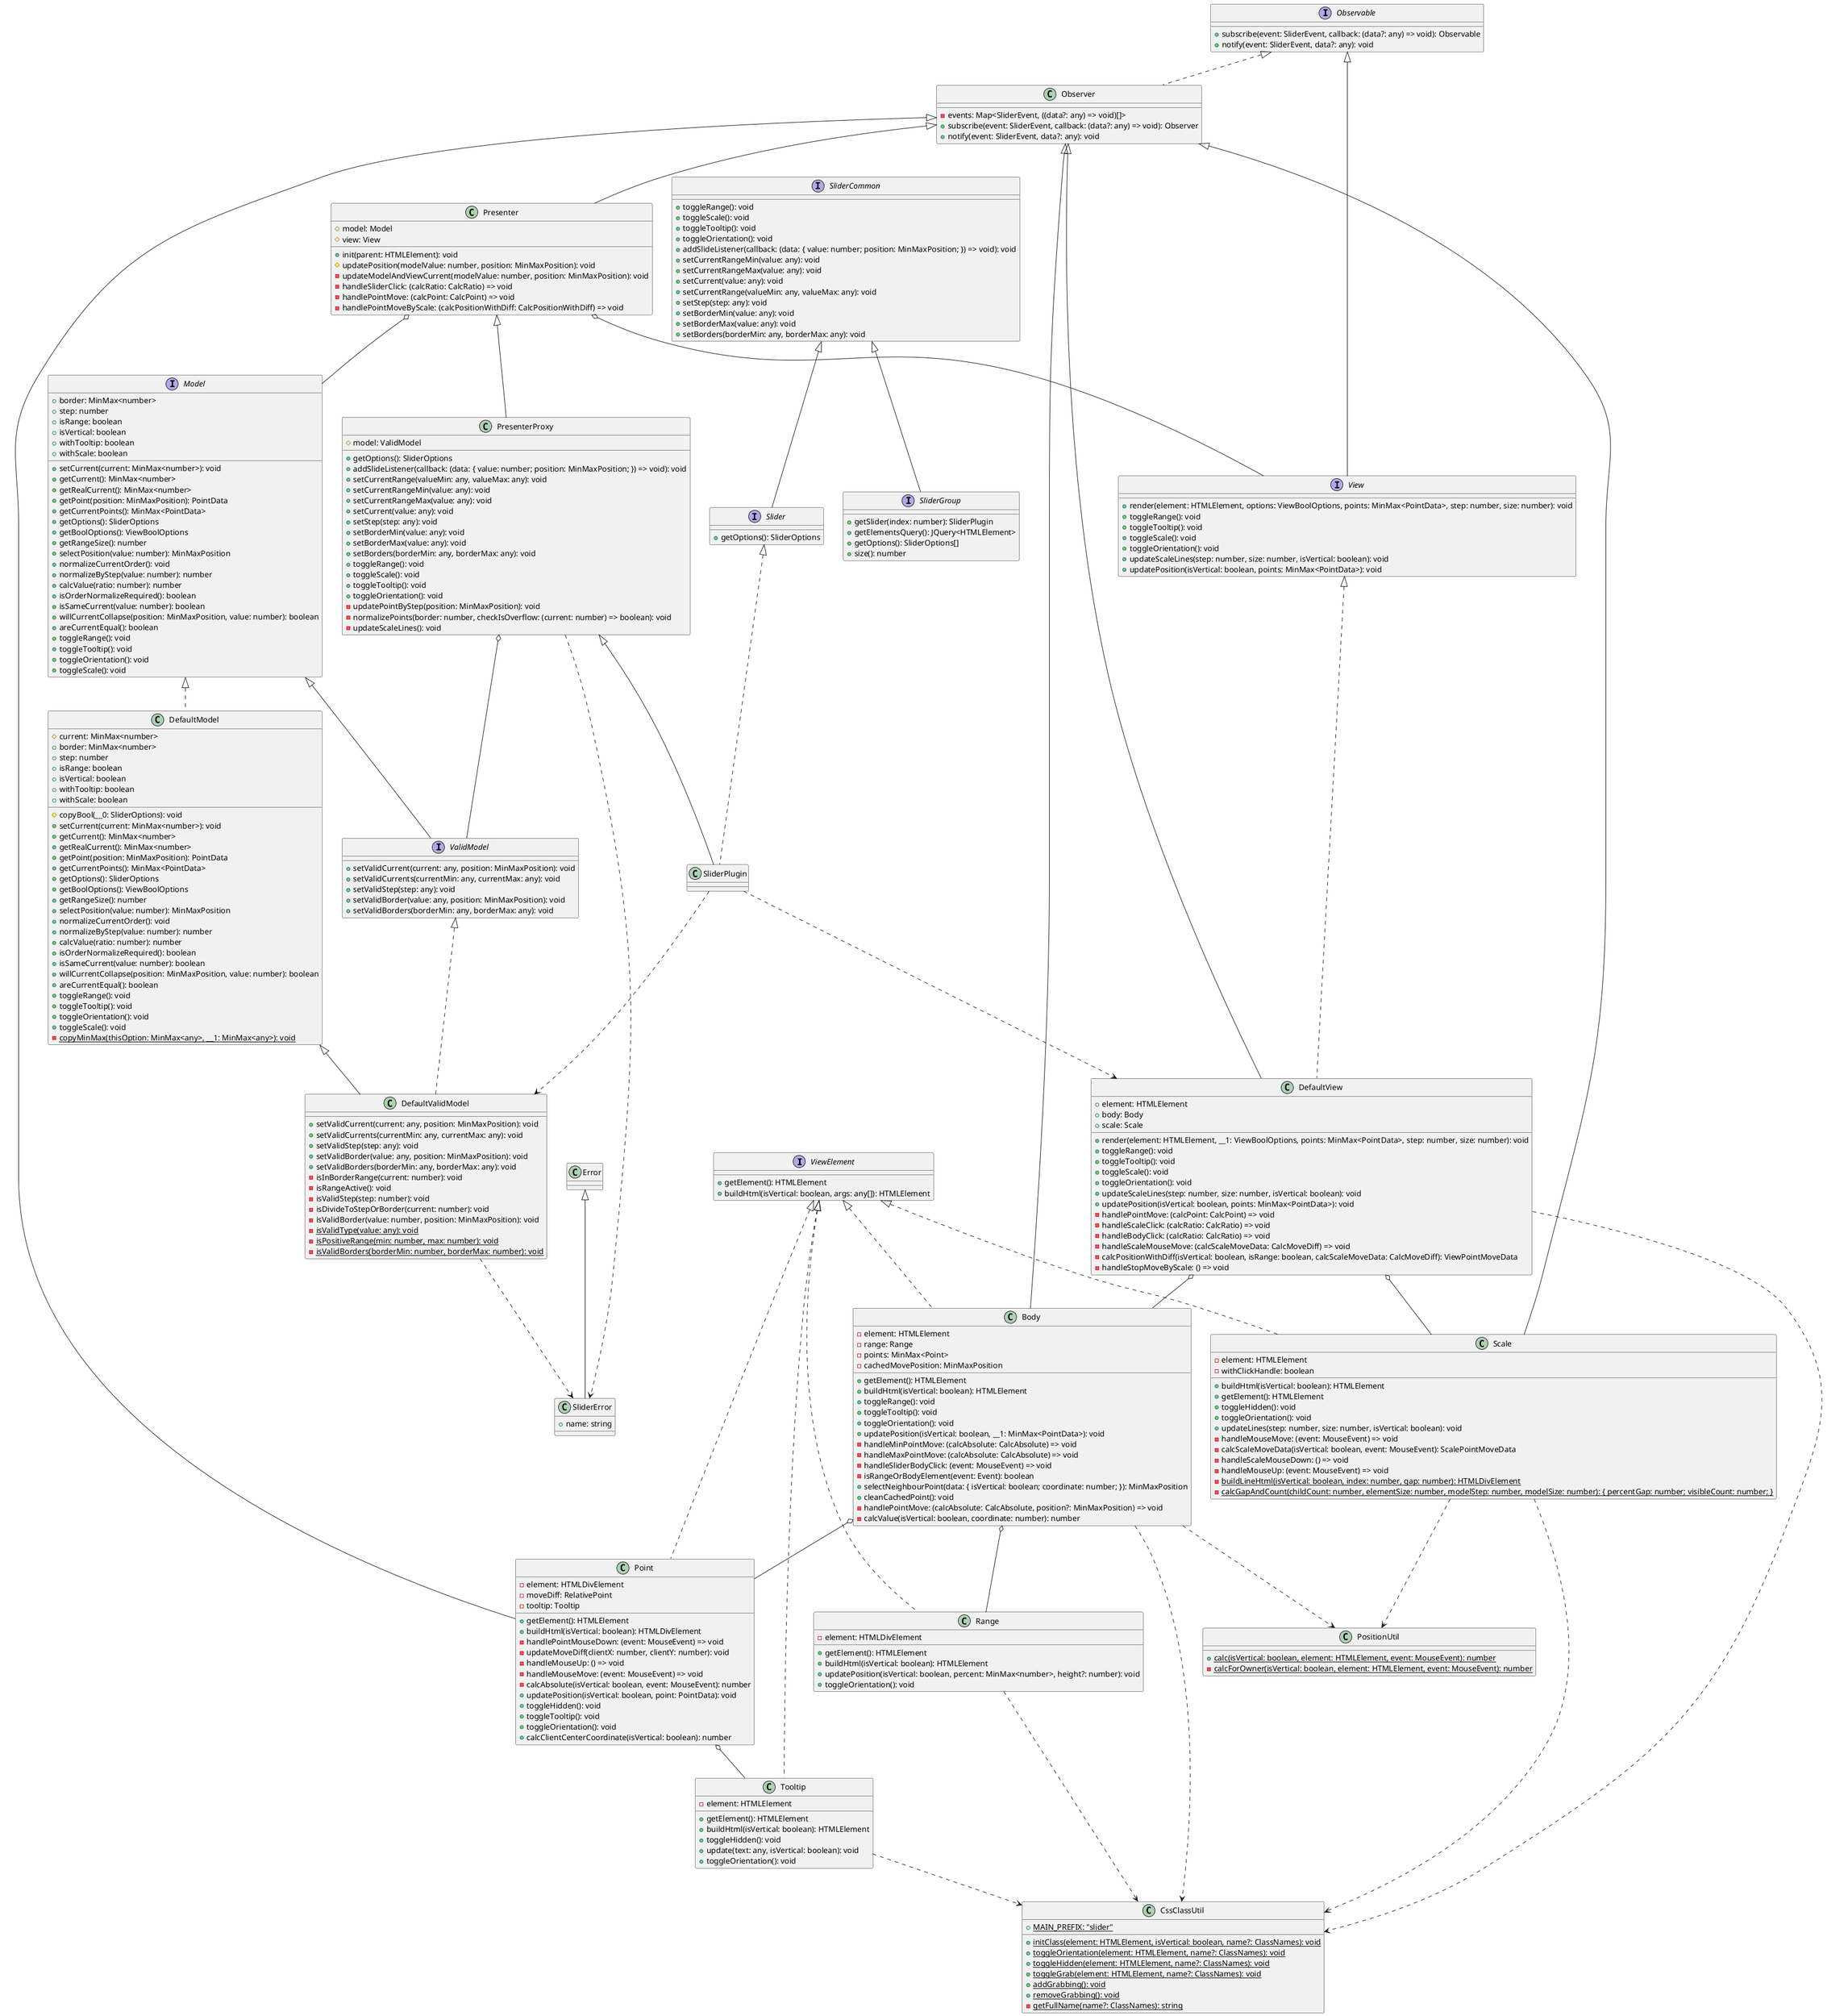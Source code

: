 @startuml
interface ViewElement {
    +getElement(): HTMLElement
    +buildHtml(isVertical: boolean, args: any[]): HTMLElement
}
interface Observable {
    +subscribe(event: SliderEvent, callback: (data?: any) => void): Observable
    +notify(event: SliderEvent, data?: any): void
}
class Observer implements Observable {
    -events: Map<SliderEvent, ((data?: any) => void)[]>
    +subscribe(event: SliderEvent, callback: (data?: any) => void): Observer
    +notify(event: SliderEvent, data?: any): void
}
class CssClassUtil {
    +{static} MAIN_PREFIX: "slider"
    +{static} initClass(element: HTMLElement, isVertical: boolean, name?: ClassNames): void
    +{static} toggleOrientation(element: HTMLElement, name?: ClassNames): void
    +{static} toggleHidden(element: HTMLElement, name?: ClassNames): void
    +{static} toggleGrab(element: HTMLElement, name?: ClassNames): void
    +{static} addGrabbing(): void
    +{static} removeGrabbing(): void
    -{static} getFullName(name?: ClassNames): string
}
class PositionUtil {
    +{static} calc(isVertical: boolean, element: HTMLElement, event: MouseEvent): number
    -{static} calcForOwner(isVertical: boolean, element: HTMLElement, event: MouseEvent): number
}
class Scale extends Observer implements ViewElement {
    -element: HTMLElement
    -withClickHandle: boolean
    +buildHtml(isVertical: boolean): HTMLElement
    +getElement(): HTMLElement
    +toggleHidden(): void
    +toggleOrientation(): void
    +updateLines(step: number, size: number, isVertical: boolean): void
    -handleMouseMove: (event: MouseEvent) => void
    -calcScaleMoveData(isVertical: boolean, event: MouseEvent): ScalePointMoveData
    -handleScaleMouseDown: () => void
    -handleMouseUp: (event: MouseEvent) => void
    -{static} buildLineHtml(isVertical: boolean, index: number, gap: number): HTMLDivElement
    -{static} calcGapAndCount(childCount: number, elementSize: number, modelStep: number, modelSize: number): { percentGap: number; visibleCount: number; }
}
class Tooltip implements ViewElement {
    -element: HTMLElement
    +getElement(): HTMLElement
    +buildHtml(isVertical: boolean): HTMLElement
    +toggleHidden(): void
    +update(text: any, isVertical: boolean): void
    +toggleOrientation(): void
}
class Point extends Observer implements ViewElement {
    -element: HTMLDivElement
    -moveDiff: RelativePoint
    -tooltip: Tooltip
    +getElement(): HTMLElement
    +buildHtml(isVertical: boolean): HTMLDivElement
    -handlePointMouseDown: (event: MouseEvent) => void
    -updateMoveDiff(clientX: number, clientY: number): void
    -handleMouseUp: () => void
    -handleMouseMove: (event: MouseEvent) => void
    -calcAbsolute(isVertical: boolean, event: MouseEvent): number
    +updatePosition(isVertical: boolean, point: PointData): void
    +toggleHidden(): void
    +toggleTooltip(): void
    +toggleOrientation(): void
    +calcClientCenterCoordinate(isVertical: boolean): number
}
class Range implements ViewElement {
    -element: HTMLDivElement
    +getElement(): HTMLElement
    +buildHtml(isVertical: boolean): HTMLElement
    +updatePosition(isVertical: boolean, percent: MinMax<number>, height?: number): void
    +toggleOrientation(): void
}
class Body extends Observer implements ViewElement {
    -element: HTMLElement
    -range: Range
    -points: MinMax<Point>
    -cachedMovePosition: MinMaxPosition
    +getElement(): HTMLElement
    +buildHtml(isVertical: boolean): HTMLElement
    +toggleRange(): void
    +toggleTooltip(): void
    +toggleOrientation(): void
    +updatePosition(isVertical: boolean, __1: MinMax<PointData>): void
    -handleMinPointMove: (calcAbsolute: CalcAbsolute) => void
    -handleMaxPointMove: (calcAbsolute: CalcAbsolute) => void
    -handleSliderBodyClick: (event: MouseEvent) => void
    -isRangeOrBodyElement(event: Event): boolean
    +selectNeighbourPoint(data: { isVertical: boolean; coordinate: number; }): MinMaxPosition
    +cleanCachedPoint(): void
    -handlePointMove: (calcAbsolute: CalcAbsolute, position?: MinMaxPosition) => void
    -calcValue(isVertical: boolean, coordinate: number): number
}
interface View extends Observable {
    +render(element: HTMLElement, options: ViewBoolOptions, points: MinMax<PointData>, step: number, size: number): void
    +toggleRange(): void
    +toggleTooltip(): void
    +toggleScale(): void
    +toggleOrientation(): void
    +updateScaleLines(step: number, size: number, isVertical: boolean): void
    +updatePosition(isVertical: boolean, points: MinMax<PointData>): void
}
class DefaultView extends Observer implements View {
    +element: HTMLElement
    +body: Body
    +scale: Scale
    +render(element: HTMLElement, __1: ViewBoolOptions, points: MinMax<PointData>, step: number, size: number): void
    +toggleRange(): void
    +toggleTooltip(): void
    +toggleScale(): void
    +toggleOrientation(): void
    +updateScaleLines(step: number, size: number, isVertical: boolean): void
    +updatePosition(isVertical: boolean, points: MinMax<PointData>): void
    -handlePointMove: (calcPoint: CalcPoint) => void
    -handleScaleClick: (calcRatio: CalcRatio) => void
    -handleBodyClick: (calcRatio: CalcRatio) => void
    -handleScaleMouseMove: (calcScaleMoveData: CalcMoveDiff) => void
    -calcPositionWithDiff(isVertical: boolean, isRange: boolean, calcScaleMoveData: CalcMoveDiff): ViewPointMoveData
    -handleStopMoveByScale: () => void
}
interface Model {
    +border: MinMax<number>
    +step: number
    +isRange: boolean
    +isVertical: boolean
    +withTooltip: boolean
    +withScale: boolean
    +setCurrent(current: MinMax<number>): void
    +getCurrent(): MinMax<number>
    +getRealCurrent(): MinMax<number>
    +getPoint(position: MinMaxPosition): PointData
    +getCurrentPoints(): MinMax<PointData>
    +getOptions(): SliderOptions
    +getBoolOptions(): ViewBoolOptions
    +getRangeSize(): number
    +selectPosition(value: number): MinMaxPosition
    +normalizeCurrentOrder(): void
    +normalizeByStep(value: number): number
    +calcValue(ratio: number): number
    +isOrderNormalizeRequired(): boolean
    +isSameCurrent(value: number): boolean
    +willCurrentCollapse(position: MinMaxPosition, value: number): boolean
    +areCurrentEqual(): boolean
    +toggleRange(): void
    +toggleTooltip(): void
    +toggleOrientation(): void
    +toggleScale(): void
}
class DefaultModel implements Model {
    #current: MinMax<number>
    +border: MinMax<number>
    +step: number
    +isRange: boolean
    +isVertical: boolean
    +withTooltip: boolean
    +withScale: boolean
    #copyBool(__0: SliderOptions): void
    +setCurrent(current: MinMax<number>): void
    +getCurrent(): MinMax<number>
    +getRealCurrent(): MinMax<number>
    +getPoint(position: MinMaxPosition): PointData
    +getCurrentPoints(): MinMax<PointData>
    +getOptions(): SliderOptions
    +getBoolOptions(): ViewBoolOptions
    +getRangeSize(): number
    +selectPosition(value: number): MinMaxPosition
    +normalizeCurrentOrder(): void
    +normalizeByStep(value: number): number
    +calcValue(ratio: number): number
    +isOrderNormalizeRequired(): boolean
    +isSameCurrent(value: number): boolean
    +willCurrentCollapse(position: MinMaxPosition, value: number): boolean
    +areCurrentEqual(): boolean
    +toggleRange(): void
    +toggleTooltip(): void
    +toggleOrientation(): void
    +toggleScale(): void
    -{static} copyMinMax(thisOption: MinMax<any>, __1: MinMax<any>): void
}
class SliderError extends Error {
    +name: string
}
class Presenter extends Observer {
    #model: Model
    #view: View
    +init(parent: HTMLElement): void
    #updatePosition(modelValue: number, position: MinMaxPosition): void
    -updateModelAndViewCurrent(modelValue: number, position: MinMaxPosition): void
    -handleSliderClick: (calcRatio: CalcRatio) => void
    -handlePointMove: (calcPoint: CalcPoint) => void
    -handlePointMoveByScale: (calcPositionWithDiff: CalcPositionWithDiff) => void
}
interface ValidModel extends Model {
    +setValidCurrent(current: any, position: MinMaxPosition): void
    +setValidCurrents(currentMin: any, currentMax: any): void
    +setValidStep(step: any): void
    +setValidBorder(value: any, position: MinMaxPosition): void
    +setValidBorders(borderMin: any, borderMax: any): void
}
class PresenterProxy extends Presenter {
    #model: ValidModel
    +getOptions(): SliderOptions
    +addSlideListener(callback: (data: { value: number; position: MinMaxPosition; }) => void): void
    +setCurrentRange(valueMin: any, valueMax: any): void
    +setCurrentRangeMin(value: any): void
    +setCurrentRangeMax(value: any): void
    +setCurrent(value: any): void
    +setStep(step: any): void
    +setBorderMin(value: any): void
    +setBorderMax(value: any): void
    +setBorders(borderMin: any, borderMax: any): void
    +toggleRange(): void
    +toggleScale(): void
    +toggleTooltip(): void
    +toggleOrientation(): void
    -updatePointByStep(position: MinMaxPosition): void
    -normalizePoints(border: number, checkIsOverflow: (current: number) => boolean): void
    -updateScaleLines(): void
}
class DefaultValidModel extends DefaultModel implements ValidModel {
    +setValidCurrent(current: any, position: MinMaxPosition): void
    +setValidCurrents(currentMin: any, currentMax: any): void
    +setValidStep(step: any): void
    +setValidBorder(value: any, position: MinMaxPosition): void
    +setValidBorders(borderMin: any, borderMax: any): void
    -isInBorderRange(current: number): void
    -isRangeActive(): void
    -isValidStep(step: number): void
    -isDivideToStepOrBorder(current: number): void
    -isValidBorder(value: number, position: MinMaxPosition): void
    -{static} isValidType(value: any): void
    -{static} isPositiveRange(min: number, max: number): void
    -{static} isValidBorders(borderMin: number, borderMax: number): void
}
class SliderPlugin extends PresenterProxy implements Slider
interface SliderCommon {
    +toggleRange(): void
    +toggleScale(): void
    +toggleTooltip(): void
    +toggleOrientation(): void
    +addSlideListener(callback: (data: { value: number; position: MinMaxPosition; }) => void): void
    +setCurrentRangeMin(value: any): void
    +setCurrentRangeMax(value: any): void
    +setCurrent(value: any): void
    +setCurrentRange(valueMin: any, valueMax: any): void
    +setStep(step: any): void
    +setBorderMin(value: any): void
    +setBorderMax(value: any): void
    +setBorders(borderMin: any, borderMax: any): void
}
interface Slider extends SliderCommon {
    +getOptions(): SliderOptions
}
interface SliderGroup extends SliderCommon {
    +getSlider(index: number): SliderPlugin
    +getElementsQuery(): JQuery<HTMLElement>
    +getOptions(): SliderOptions[]
    +size(): number
}

DefaultView..>CssClassUtil
Body..>CssClassUtil
Range..>CssClassUtil
Scale..>CssClassUtil
Tooltip..>CssClassUtil

Scale..>PositionUtil
Body..>PositionUtil

PresenterProxy..>SliderError
DefaultValidModel..>SliderError

Presenter o-- Model
Presenter o-- View
PresenterProxy o-- ValidModel

SliderPlugin ..> DefaultValidModel
SliderPlugin ..> DefaultView
DefaultView o-- Body
DefaultView o-- Scale
Body o-- Point
Body o-- Range
Point o-- Tooltip
@enduml
